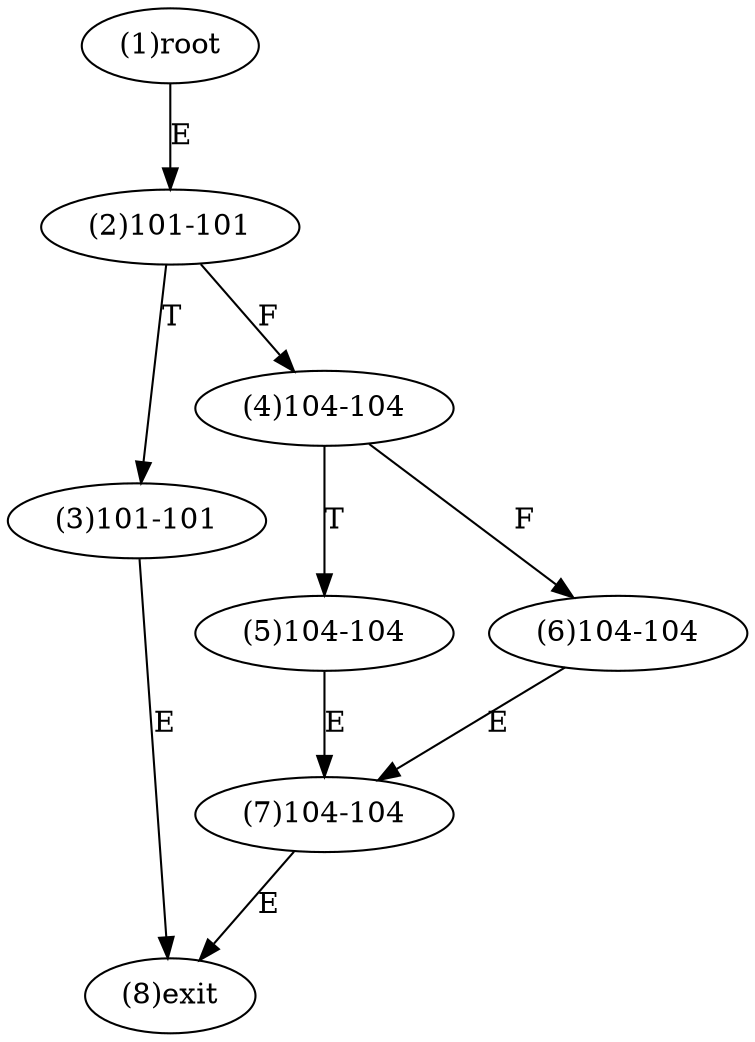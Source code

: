 digraph "" { 
1[ label="(1)root"];
2[ label="(2)101-101"];
3[ label="(3)101-101"];
4[ label="(4)104-104"];
5[ label="(5)104-104"];
6[ label="(6)104-104"];
7[ label="(7)104-104"];
8[ label="(8)exit"];
1->2[ label="E"];
2->4[ label="F"];
2->3[ label="T"];
3->8[ label="E"];
4->6[ label="F"];
4->5[ label="T"];
5->7[ label="E"];
6->7[ label="E"];
7->8[ label="E"];
}